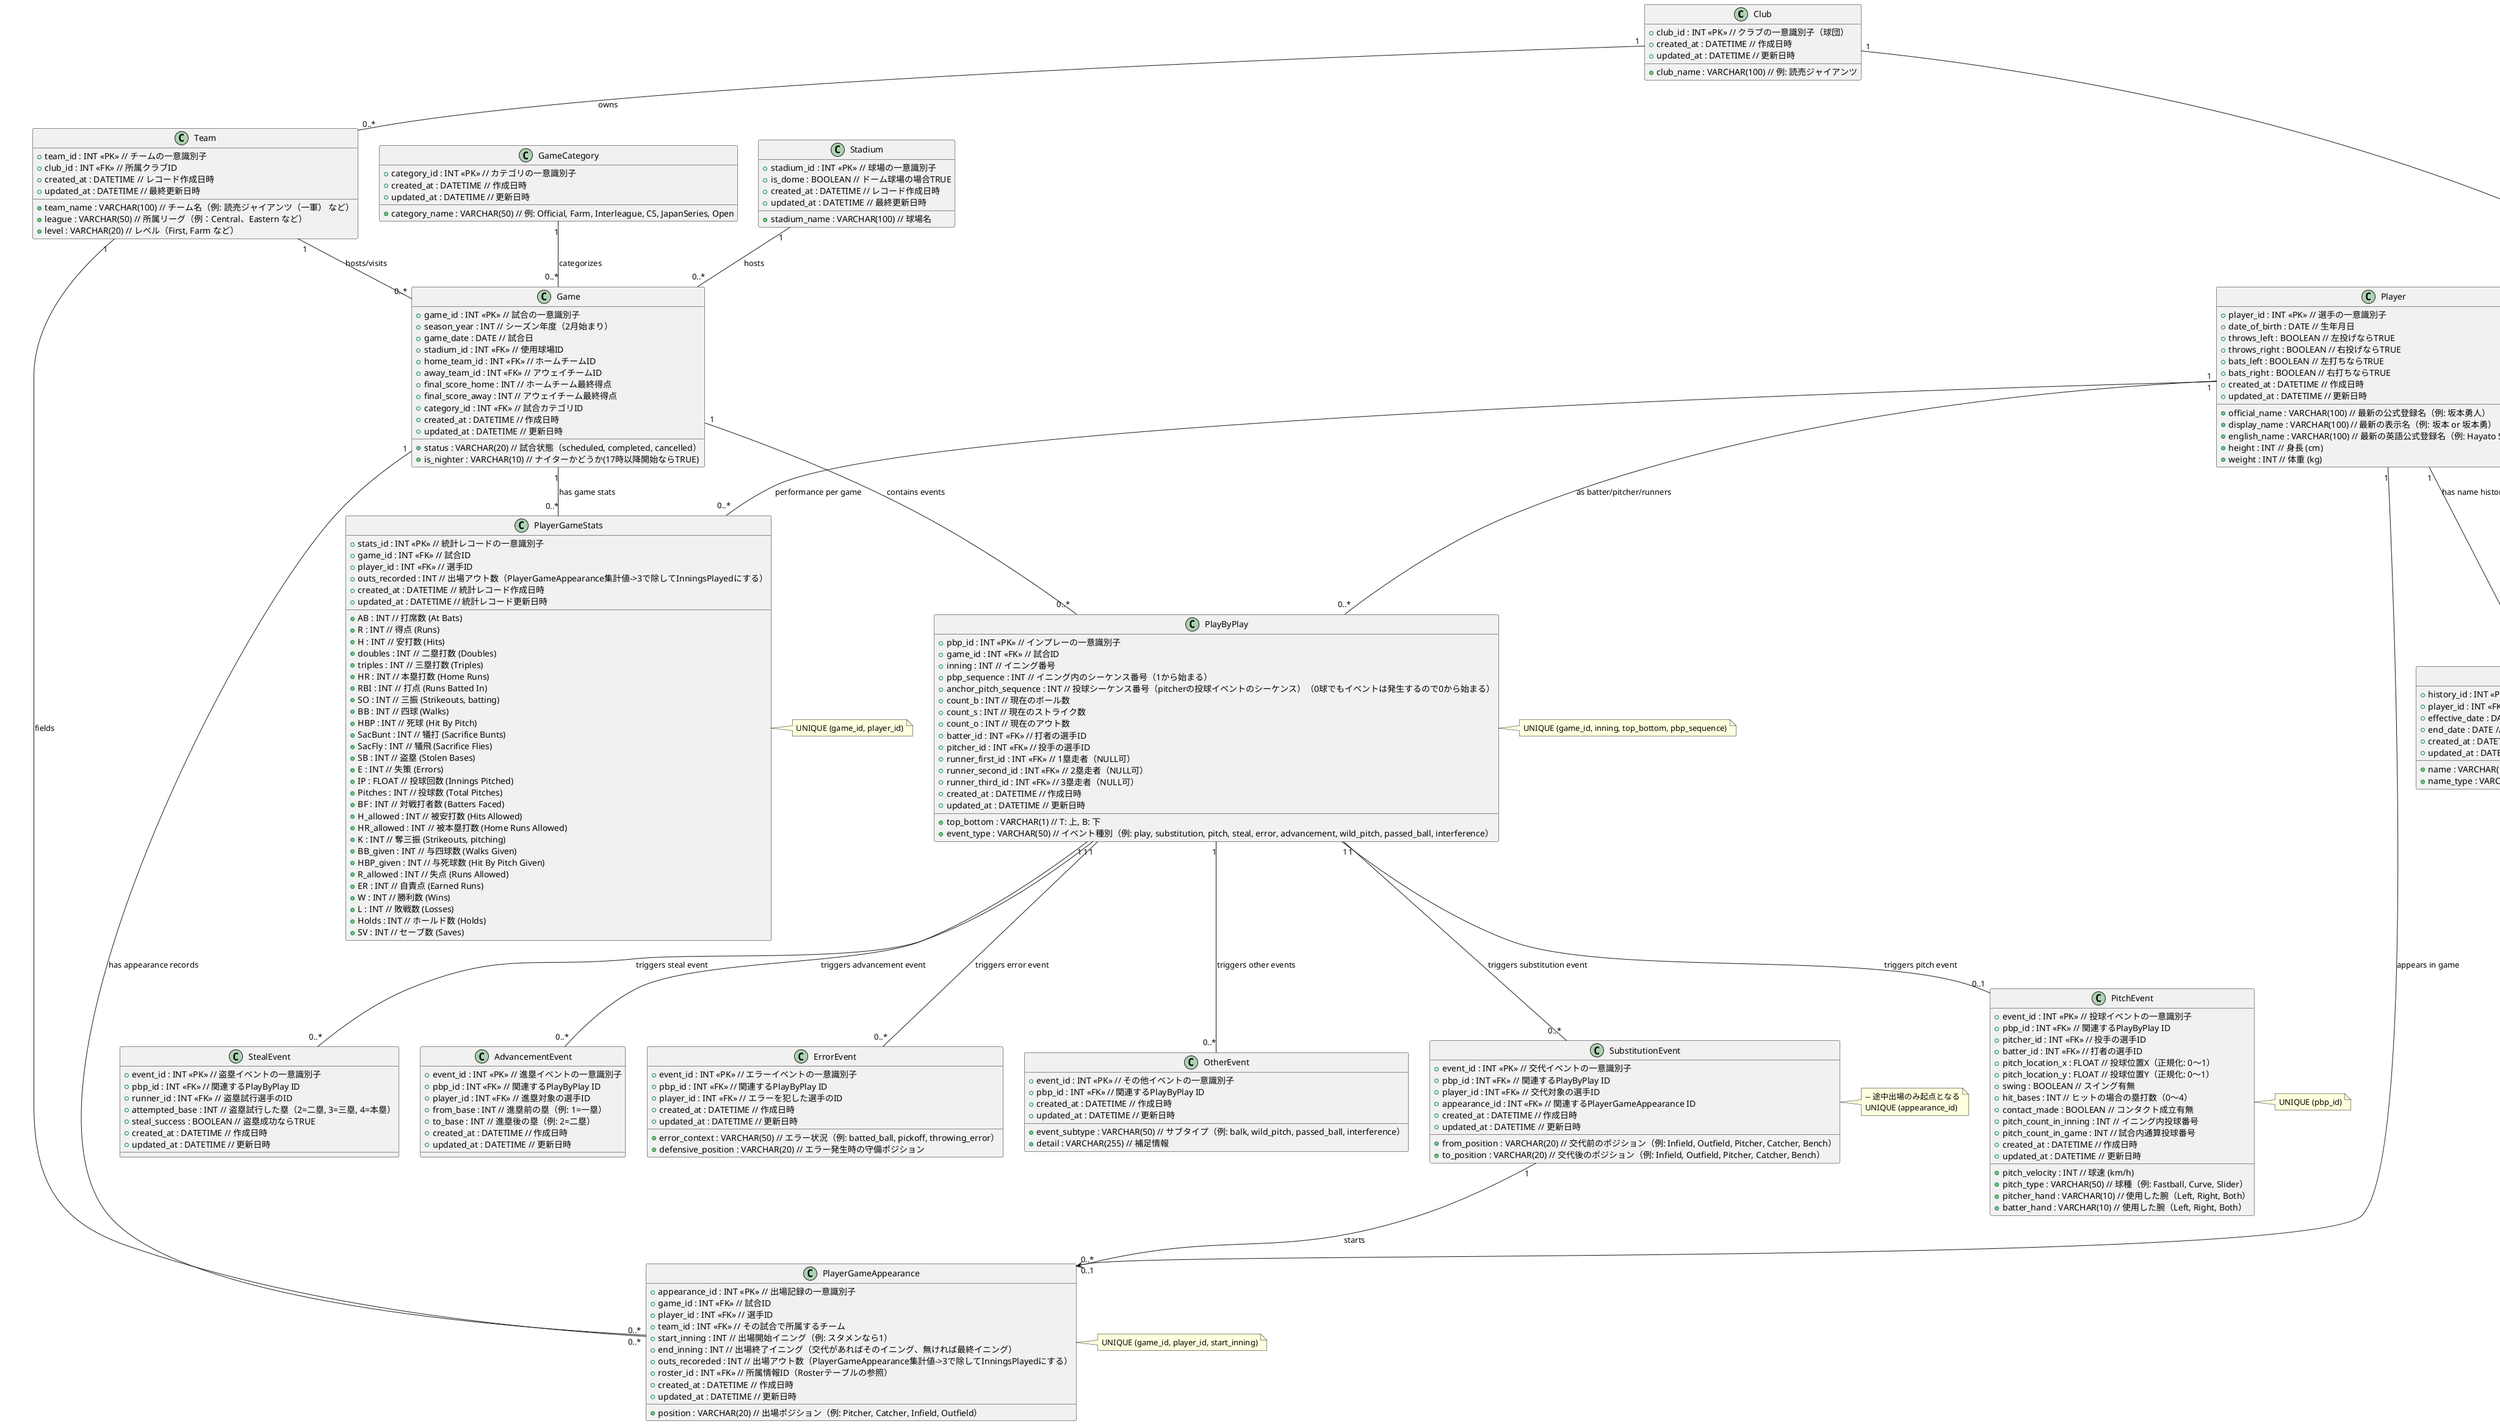 @startuml schema
' ==========================
' チーム・球場・試合関連
' ==========================

' クラブ（親組織）：一軍/ファームの上位概念
class Club {
  + club_id : INT <<PK>> // クラブの一意識別子（球団）
  + club_name : VARCHAR(100) // 例: 読売ジャイアンツ
  + created_at : DATETIME // 作成日時
  + updated_at : DATETIME // 更新日時
}

' チーム（編成単位）：一軍/ファームなど
class Team {
  + team_id : INT <<PK>> // チームの一意識別子
  + club_id : INT <<FK>> // 所属クラブID
  + team_name : VARCHAR(100) // チーム名（例: 読売ジャイアンツ（一軍） など）
  + league : VARCHAR(50) // 所属リーグ（例：Central、Eastern など）
  + level : VARCHAR(20) // レベル（First, Farm など）
  + created_at : DATETIME // レコード作成日時
  + updated_at : DATETIME // 最終更新日時
}

Club "1" -- "0..*" Team : "owns"


' 球場テーブル：各球場の基本情報を管理
class Stadium {
  + stadium_id : INT <<PK>> // 球場の一意識別子
  + stadium_name : VARCHAR(100) // 球場名
  + is_dome : BOOLEAN // ドーム球場の場合TRUE
  + created_at : DATETIME // レコード作成日時
  + updated_at : DATETIME // 最終更新日時
}

' 試合カテゴリテーブル：試合種別（公式戦、ファーム、交流戦など）を管理
class GameCategory {
  + category_id : INT <<PK>> // カテゴリの一意識別子
  + category_name : VARCHAR(50) // 例: Official, Farm, Interleague, CS, JapanSeries, Open
  + created_at : DATETIME // 作成日時
  + updated_at : DATETIME // 更新日時
}

' 試合テーブル：各試合の詳細情報を管理
class Game {
  + game_id : INT <<PK>> // 試合の一意識別子
  + season_year : INT // シーズン年度（2月始まり）
  + game_date : DATE // 試合日
  + stadium_id : INT <<FK>> // 使用球場ID
  + home_team_id : INT <<FK>> // ホームチームID
  + away_team_id : INT <<FK>> // アウェイチームID
  + final_score_home : INT // ホームチーム最終得点
  + final_score_away : INT // アウェイチーム最終得点
  + status : VARCHAR(20) // 試合状態（scheduled, completed, cancelled）
  + is_nighter : VARCHAR(10) // ナイターかどうか(17時以降開始ならTRUE)
  + category_id : INT <<FK>> // 試合カテゴリID
  + created_at : DATETIME // 作成日時
  + updated_at : DATETIME // 更新日時
}

Team "1" -- "0..*" Game : "hosts/visits"
Stadium "1" -- "0..*" Game : "hosts"
GameCategory "1" -- "0..*" Game : "categorizes"

' ==========================
' 選手・所属関連
' ==========================

' プレイヤーテーブル：各選手の最新の名前情報を管理
class Player {
  + player_id : INT <<PK>> // 選手の一意識別子
  + official_name : VARCHAR(100) // 最新の公式登録名（例: 坂本勇人）
  + display_name : VARCHAR(100) // 最新の表示名（例: 坂本 or 坂本勇）
  + english_name : VARCHAR(100) // 最新の英語公式登録名（例: Hayato Sakamoto）
  + date_of_birth : DATE // 生年月日
  + height : INT // 身長 (cm)
  + weight : INT // 体重 (kg)
  + throws_left : BOOLEAN // 左投げならTRUE
  + throws_right : BOOLEAN // 右投げならTRUE
  + bats_left : BOOLEAN // 左打ちならTRUE
  + bats_right : BOOLEAN // 右打ちならTRUE
  + created_at : DATETIME // 作成日時
  + updated_at : DATETIME // 更新日時
}

' PlayerNameHistoryテーブル：公式登録名・表示名の変更履歴を管理
class PlayerNameHistory {
  + history_id : INT <<PK>> // 履歴レコードの一意識別子
  + player_id : INT <<FK>> // 対象選手のID
  + name : VARCHAR(100) // 変更された名前（例: 坂本勇人, 坂本勇）
  + name_type : VARCHAR(20) // 名称の種類 ("official", "display", "english")
  + effective_date : DATE // この名前が有効になった日
  + end_date : DATE // この名前の終了日（現状ならNULL）
  + created_at : DATETIME // 履歴作成日時
  + updated_at : DATETIME // 履歴更新日時
}

' クラブ在籍（所属）履歴：選手はクラブに所属する（チームではなくクラブ）
class ClubMembership {
  + membership_id : INT <<PK>> // 在籍レコードID
  + player_id : INT <<FK>> // 選手ID
  + club_id : INT <<FK>> // クラブID
  + start_date : DATE // 所属開始日
  + end_date : DATE // 所属終了日（現役ならNULL）
  + uniform_number : INT // 背番号（任意、年次で変動可）
  + created_at : DATETIME // 作成日時
  + updated_at : DATETIME // 更新日時
}

Player "1" -- "0..*" ClubMembership : "belongs to clubs over time"
Club "1" -- "0..*" ClubMembership : "employs players"
Player "1" -- "0..*" PlayerNameHistory : "has name history"

' 出場状況テーブル：各試合での出場情報（スタメン・交代含む）
class PlayerGameAppearance {
  + appearance_id : INT <<PK>> // 出場記録の一意識別子
  + game_id : INT <<FK>> // 試合ID
  + player_id : INT <<FK>> // 選手ID
  + team_id : INT <<FK>> // その試合で所属するチーム
  + position : VARCHAR(20) // 出場ポジション（例: Pitcher, Catcher, Infield, Outfield）
  + start_inning : INT // 出場開始イニング（例: スタメンなら1）
  + end_inning : INT // 出場終了イニング（交代があればそのイニング、無ければ最終イニング）
  + outs_recoreded : INT // 出場アウト数（PlayerGameAppearance集計値->3で除してInningsPlayedにする）
  + roster_id : INT <<FK>> // 所属情報ID（Rosterテーブルの参照）
  + created_at : DATETIME // 作成日時
  + updated_at : DATETIME // 更新日時
}

Team "1" -- "0..*" PlayerGameAppearance : "fields"
Game "1" -- "0..*" PlayerGameAppearance : "has appearance records"
Player "1" -- "0..*" PlayerGameAppearance : "appears in game"

' ==========================
' インプレー毎のイベント（PlayByPlay）
' ==========================
class PlayByPlay {
  + pbp_id : INT <<PK>> // インプレーの一意識別子
  + game_id : INT <<FK>> // 試合ID
  + inning : INT // イニング番号
  + top_bottom : VARCHAR(1) // T: 上, B: 下
  + pbp_sequence : INT // イニング内のシーケンス番号（1から始まる）
  + anchor_pitch_sequence : INT // 投球シーケンス番号（pitcherの投球イベントのシーケンス）（0球でもイベントは発生するので0から始まる）
  + count_b : INT // 現在のボール数
  + count_s : INT // 現在のストライク数
  + count_o : INT // 現在のアウト数
  + batter_id : INT <<FK>> // 打者の選手ID
  + pitcher_id : INT <<FK>> // 投手の選手ID
  + runner_first_id : INT <<FK>> // 1塁走者（NULL可）
  + runner_second_id : INT <<FK>> // 2塁走者（NULL可）
  + runner_third_id : INT <<FK>> // 3塁走者（NULL可）
  + event_type : VARCHAR(50) // イベント種別（例: play, substitution, pitch, steal, error, advancement, wild_pitch, passed_ball, interference）
  + created_at : DATETIME // 作成日時
  + updated_at : DATETIME // 更新日時
}

Game "1" -- "0..*" PlayByPlay : "contains events"
Player "1" -- "0..*" PlayByPlay : "as batter/pitcher/runners"

' ==========================
' 各イベントテーブル
' ==========================
class PitchEvent {
  + event_id : INT <<PK>> // 投球イベントの一意識別子
  + pbp_id : INT <<FK>> // 関連するPlayByPlay ID
  + pitcher_id : INT <<FK>> // 投手の選手ID
  + batter_id : INT <<FK>> // 打者の選手ID
  + pitch_velocity : INT // 球速 (km/h)
  + pitch_type : VARCHAR(50) // 球種（例: Fastball, Curve, Slider）
  + pitch_location_x : FLOAT // 投球位置X（正規化: 0～1）
  + pitch_location_y : FLOAT // 投球位置Y（正規化: 0～1）
  + swing : BOOLEAN // スイング有無
  + hit_bases : INT // ヒットの場合の塁打数（0～4）
  + contact_made : BOOLEAN // コンタクト成立有無
  + pitcher_hand : VARCHAR(10) // 使用した腕（Left, Right, Both）
  + batter_hand : VARCHAR(10) // 使用した腕（Left, Right, Both）
  + pitch_count_in_inning : INT // イニング内投球番号
  + pitch_count_in_game : INT // 試合内通算投球番号
  + created_at : DATETIME // 作成日時
  + updated_at : DATETIME // 更新日時
}

' PBP 1件につき PitchEvent は最大1（非投球PBPの場合は0）
PlayByPlay "1" -- "0..1" PitchEvent : "triggers pitch event"

class StealEvent {
  + event_id : INT <<PK>> // 盗塁イベントの一意識別子
  + pbp_id : INT <<FK>> // 関連するPlayByPlay ID
  + runner_id : INT <<FK>> // 盗塁試行選手のID
  + attempted_base : INT // 盗塁試行した塁（2=二塁, 3=三塁, 4=本塁）
  + steal_success : BOOLEAN // 盗塁成功ならTRUE
  + created_at : DATETIME // 作成日時
  + updated_at : DATETIME // 更新日時
}

PlayByPlay "1" -- "0..*" StealEvent : "triggers steal event"

class SubstitutionEvent {
  + event_id : INT <<PK>> // 交代イベントの一意識別子
  + pbp_id : INT <<FK>> // 関連するPlayByPlay ID
  + from_position : VARCHAR(20) // 交代前のポジション（例: Infield, Outfield, Pitcher, Catcher, Bench）
  + to_position : VARCHAR(20) // 交代後のポジション（例: Infield, Outfield, Pitcher, Catcher, Bench）
  + player_id : INT <<FK>> // 交代対象の選手ID
  + appearance_id : INT <<FK>> // 関連するPlayerGameAppearance ID
  + created_at : DATETIME // 作成日時
  + updated_at : DATETIME // 更新日時
}
' 途中出場のみ：イベント1件が“新規appearance”を起動
PlayByPlay "1" -- "0..*" SubstitutionEvent : "triggers substitution event"
SubstitutionEvent "1" --> "0..1" PlayerGameAppearance : "starts"

class AdvancementEvent {
  + event_id : INT <<PK>> // 進塁イベントの一意識別子
  + pbp_id : INT <<FK>> // 関連するPlayByPlay ID
  + player_id : INT <<FK>> // 進塁対象の選手ID
  + from_base : INT // 進塁前の塁（例: 1=一塁）
  + to_base : INT // 進塁後の塁（例: 2=二塁）
  + created_at : DATETIME // 作成日時
  + updated_at : DATETIME // 更新日時
}

PlayByPlay "1" -- "0..*" AdvancementEvent : "triggers advancement event"

class ErrorEvent {
  + event_id : INT <<PK>> // エラーイベントの一意識別子
  + pbp_id : INT <<FK>> // 関連するPlayByPlay ID
  + player_id : INT <<FK>> // エラーを犯した選手のID
  + error_context : VARCHAR(50) // エラー状況（例: batted_ball, pickoff, throwing_error）
  + defensive_position : VARCHAR(20) // エラー発生時の守備ポジション
  + created_at : DATETIME // 作成日時
  + updated_at : DATETIME // 更新日時
}

PlayByPlay "1" -- "0..*" ErrorEvent : "triggers error event"

class OtherEvent {
  + event_id : INT <<PK>> // その他イベントの一意識別子
  + pbp_id : INT <<FK>> // 関連するPlayByPlay ID
  + event_subtype : VARCHAR(50) // サブタイプ（例: balk, wild_pitch, passed_ball, interference）
  + detail : VARCHAR(255) // 補足情報
  + created_at : DATETIME // 作成日時
  + updated_at : DATETIME // 更新日時
}

PlayByPlay "1" -- "0..*" OtherEvent : "triggers other events"

' ==========================
' 個人成績テーブル：打撃・投手統計の統合
' ==========================
class PlayerGameStats {
  + stats_id : INT <<PK>> // 統計レコードの一意識別子
  + game_id : INT <<FK>> // 試合ID
  + player_id : INT <<FK>> // 選手ID
  '--- Batting Stats ---
  + AB : INT // 打席数 (At Bats)
  + R : INT // 得点 (Runs)
  + H : INT // 安打数 (Hits)
  + doubles : INT // 二塁打数 (Doubles)
  + triples : INT // 三塁打数 (Triples)
  + HR : INT // 本塁打数 (Home Runs)
  + RBI : INT // 打点 (Runs Batted In)
  + SO : INT // 三振 (Strikeouts, batting)
  + BB : INT // 四球 (Walks)
  + HBP : INT // 死球 (Hit By Pitch)
  + SacBunt : INT // 犠打 (Sacrifice Bunts)
  + SacFly : INT // 犠飛 (Sacrifice Flies)
  + SB : INT // 盗塁 (Stolen Bases)
  + E : INT // 失策 (Errors)
  '--- Pitching Stats ---
  + IP : FLOAT // 投球回数 (Innings Pitched)
  + Pitches : INT // 投球数 (Total Pitches)
  + BF : INT // 対戦打者数 (Batters Faced)
  + H_allowed : INT // 被安打数 (Hits Allowed)
  + HR_allowed : INT // 被本塁打数 (Home Runs Allowed)
  + K : INT // 奪三振 (Strikeouts, pitching)
  + BB_given : INT // 与四球数 (Walks Given)
  + HBP_given : INT // 与死球数 (Hit By Pitch Given)
  + R_allowed : INT // 失点 (Runs Allowed)
  + ER : INT // 自責点 (Earned Runs)
  + W : INT // 勝利数 (Wins)
  + L : INT // 敗戦数 (Losses)
  + Holds : INT // ホールド数 (Holds)
  + SV : INT // セーブ数 (Saves)
  '--- Appearance ---
  + outs_recorded : INT // 出場アウト数（PlayerGameAppearance集計値->3で除してInningsPlayedにする）
  + created_at : DATETIME // 統計レコード作成日時
  + updated_at : DATETIME // 統計レコード更新日時
}

Game "1" -- "0..*" PlayerGameStats : "has game stats"
Player "1" -- "0..*" PlayerGameStats : "performance per game"

' ==========================
' UNIQUE 制約（複合）は note で明示
' ==========================

' PBPの通番（試合内での一意性を担保）
note right of PlayByPlay
  UNIQUE (game_id, inning, top_bottom, pbp_sequence)
end note

' 個人成績は試合×選手で一意
note right of PlayerGameStats
  UNIQUE (game_id, player_id)
end note

' 名前履歴は (player_id, name_type, effective_date) で一意
note right of PlayerNameHistory
  UNIQUE (player_id, name_type, effective_date)
end note

' クラブ在籍は期間重複をアプリ/ETLで検知（DBでの範囲制約は困難）
note right of ClubMembership
  -- 期間重複はアプリ/ETLで検知
  -- 背番号の一意性を年度で担保するなら別途NumberHistoryも検討
end note

' PitchEvent は PBP 1件に最大1（FKに UNIQUE を張ると堅い）
note right of PitchEvent
  UNIQUE (pbp_id)
end note

' 出場記録の重複防止（同一試合・同一選手・同一開始イニングで一意）
note right of PlayerGameAppearance
  UNIQUE (game_id, player_id, start_inning)
end note

note right of SubstitutionEvent
  -- 途中出場のみ起点となる
  UNIQUE (appearance_id)
end note

@enduml